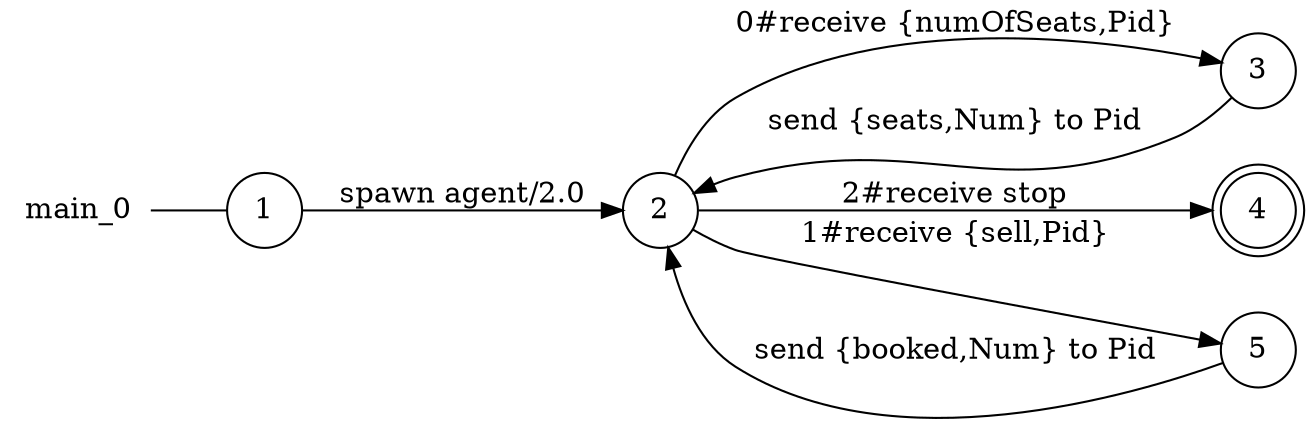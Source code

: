 digraph main_0 {
	rankdir="LR";
	n_0 [label="main_0", shape="plaintext"];
	n_1 [id="5", shape=circle, label="3"];
	n_2 [id="1", shape=circle, label="1"];
	n_0 -> n_2 [arrowhead=none];
	n_3 [id="2", shape=circle, label="2"];
	n_4 [id="4", shape=doublecircle, label="4"];
	n_5 [id="7", shape=circle, label="5"];

	n_3 -> n_1 [id="[$e|3]", label="0#receive {numOfSeats,Pid}"];
	n_1 -> n_3 [id="[$e|12]", label="send {seats,Num} to Pid"];
	n_3 -> n_4 [id="[$e|6]", label="2#receive stop"];
	n_5 -> n_3 [id="[$e|7]", label="send {booked,Num} to Pid"];
	n_2 -> n_3 [id="[$e|13]", label="spawn agent/2.0"];
	n_3 -> n_5 [id="[$e|10]", label="1#receive {sell,Pid}"];
}
